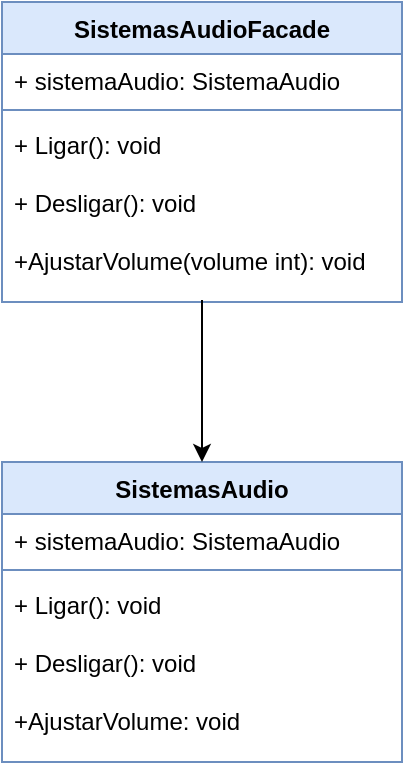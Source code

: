 <mxfile version="22.1.0" type="device">
  <diagram name="Página-1" id="S2wlQ8VmE5MWqK715mNM">
    <mxGraphModel dx="839" dy="454" grid="1" gridSize="10" guides="1" tooltips="1" connect="1" arrows="1" fold="1" page="1" pageScale="1" pageWidth="827" pageHeight="1169" math="0" shadow="0">
      <root>
        <mxCell id="0" />
        <mxCell id="1" parent="0" />
        <mxCell id="3b7SnwfUQY5TFYHuCRq0-1" value="SistemasAudioFacade&lt;div style=&quot;text-align: left;&quot;&gt;&lt;/div&gt;" style="swimlane;fontStyle=1;align=center;verticalAlign=top;childLayout=stackLayout;horizontal=1;startSize=26;horizontalStack=0;resizeParent=1;resizeParentMax=0;resizeLast=0;collapsible=1;marginBottom=0;whiteSpace=wrap;html=1;fillColor=#dae8fc;strokeColor=#6c8ebf;" vertex="1" parent="1">
          <mxGeometry x="270" y="490" width="200" height="150" as="geometry" />
        </mxCell>
        <mxCell id="3b7SnwfUQY5TFYHuCRq0-2" value="+ sistemaAudio: SistemaAudio" style="text;strokeColor=none;fillColor=none;align=left;verticalAlign=top;spacingLeft=4;spacingRight=4;overflow=hidden;rotatable=0;points=[[0,0.5],[1,0.5]];portConstraint=eastwest;whiteSpace=wrap;html=1;" vertex="1" parent="3b7SnwfUQY5TFYHuCRq0-1">
          <mxGeometry y="26" width="200" height="24" as="geometry" />
        </mxCell>
        <mxCell id="3b7SnwfUQY5TFYHuCRq0-3" value="" style="line;strokeWidth=1;fillColor=none;align=left;verticalAlign=middle;spacingTop=-1;spacingLeft=3;spacingRight=3;rotatable=0;labelPosition=right;points=[];portConstraint=eastwest;strokeColor=inherit;" vertex="1" parent="3b7SnwfUQY5TFYHuCRq0-1">
          <mxGeometry y="50" width="200" height="8" as="geometry" />
        </mxCell>
        <mxCell id="3b7SnwfUQY5TFYHuCRq0-4" value="+ Ligar(): void&lt;br&gt;&lt;br&gt;+ Desligar(): void&lt;br&gt;&lt;br&gt;+AjustarVolume(volume int): void" style="text;strokeColor=none;fillColor=none;align=left;verticalAlign=top;spacingLeft=4;spacingRight=4;overflow=hidden;rotatable=0;points=[[0,0.5],[1,0.5]];portConstraint=eastwest;whiteSpace=wrap;html=1;" vertex="1" parent="3b7SnwfUQY5TFYHuCRq0-1">
          <mxGeometry y="58" width="200" height="92" as="geometry" />
        </mxCell>
        <mxCell id="3b7SnwfUQY5TFYHuCRq0-5" value="SistemasAudio&lt;div style=&quot;text-align: left;&quot;&gt;&lt;/div&gt;" style="swimlane;fontStyle=1;align=center;verticalAlign=top;childLayout=stackLayout;horizontal=1;startSize=26;horizontalStack=0;resizeParent=1;resizeParentMax=0;resizeLast=0;collapsible=1;marginBottom=0;whiteSpace=wrap;html=1;fillColor=#dae8fc;strokeColor=#6c8ebf;" vertex="1" parent="1">
          <mxGeometry x="270" y="720" width="200" height="150" as="geometry" />
        </mxCell>
        <mxCell id="3b7SnwfUQY5TFYHuCRq0-6" value="+ sistemaAudio: SistemaAudio" style="text;strokeColor=none;fillColor=none;align=left;verticalAlign=top;spacingLeft=4;spacingRight=4;overflow=hidden;rotatable=0;points=[[0,0.5],[1,0.5]];portConstraint=eastwest;whiteSpace=wrap;html=1;" vertex="1" parent="3b7SnwfUQY5TFYHuCRq0-5">
          <mxGeometry y="26" width="200" height="24" as="geometry" />
        </mxCell>
        <mxCell id="3b7SnwfUQY5TFYHuCRq0-7" value="" style="line;strokeWidth=1;fillColor=none;align=left;verticalAlign=middle;spacingTop=-1;spacingLeft=3;spacingRight=3;rotatable=0;labelPosition=right;points=[];portConstraint=eastwest;strokeColor=inherit;" vertex="1" parent="3b7SnwfUQY5TFYHuCRq0-5">
          <mxGeometry y="50" width="200" height="8" as="geometry" />
        </mxCell>
        <mxCell id="3b7SnwfUQY5TFYHuCRq0-8" value="+ Ligar(): void&lt;br&gt;&lt;br&gt;+ Desligar(): void&lt;br&gt;&lt;br&gt;+AjustarVolume: void" style="text;strokeColor=none;fillColor=none;align=left;verticalAlign=top;spacingLeft=4;spacingRight=4;overflow=hidden;rotatable=0;points=[[0,0.5],[1,0.5]];portConstraint=eastwest;whiteSpace=wrap;html=1;" vertex="1" parent="3b7SnwfUQY5TFYHuCRq0-5">
          <mxGeometry y="58" width="200" height="92" as="geometry" />
        </mxCell>
        <mxCell id="3b7SnwfUQY5TFYHuCRq0-9" style="edgeStyle=orthogonalEdgeStyle;rounded=0;orthogonalLoop=1;jettySize=auto;html=1;exitX=0.5;exitY=0;exitDx=0;exitDy=0;entryX=0.5;entryY=0.989;entryDx=0;entryDy=0;entryPerimeter=0;endArrow=none;endFill=0;startArrow=classic;startFill=1;" edge="1" parent="1" source="3b7SnwfUQY5TFYHuCRq0-5" target="3b7SnwfUQY5TFYHuCRq0-4">
          <mxGeometry relative="1" as="geometry" />
        </mxCell>
      </root>
    </mxGraphModel>
  </diagram>
</mxfile>

